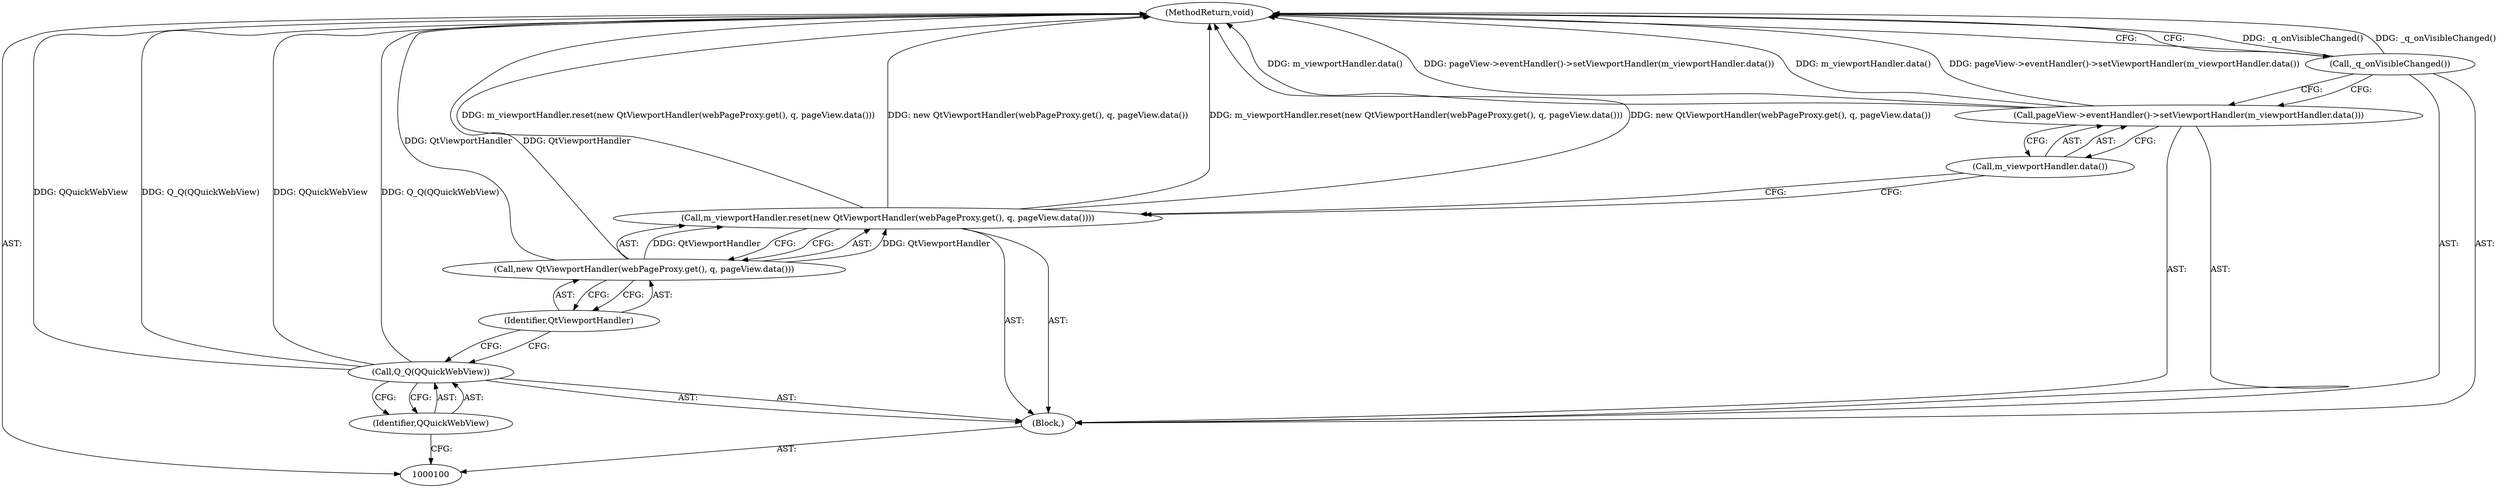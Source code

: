 digraph "1_Chrome_89e4098439f73cb5c16996511cbfdb171a26e173" {
"1000110" [label="(MethodReturn,void)"];
"1000101" [label="(Block,)"];
"1000102" [label="(Call,Q_Q(QQuickWebView))"];
"1000103" [label="(Identifier,QQuickWebView)"];
"1000105" [label="(Call,new QtViewportHandler(webPageProxy.get(), q, pageView.data()))"];
"1000106" [label="(Identifier,QtViewportHandler)"];
"1000104" [label="(Call,m_viewportHandler.reset(new QtViewportHandler(webPageProxy.get(), q, pageView.data())))"];
"1000107" [label="(Call,pageView->eventHandler()->setViewportHandler(m_viewportHandler.data()))"];
"1000108" [label="(Call,m_viewportHandler.data())"];
"1000109" [label="(Call,_q_onVisibleChanged())"];
"1000110" -> "1000100"  [label="AST: "];
"1000110" -> "1000109"  [label="CFG: "];
"1000107" -> "1000110"  [label="DDG: m_viewportHandler.data()"];
"1000107" -> "1000110"  [label="DDG: pageView->eventHandler()->setViewportHandler(m_viewportHandler.data())"];
"1000104" -> "1000110"  [label="DDG: m_viewportHandler.reset(new QtViewportHandler(webPageProxy.get(), q, pageView.data()))"];
"1000104" -> "1000110"  [label="DDG: new QtViewportHandler(webPageProxy.get(), q, pageView.data())"];
"1000102" -> "1000110"  [label="DDG: QQuickWebView"];
"1000102" -> "1000110"  [label="DDG: Q_Q(QQuickWebView)"];
"1000105" -> "1000110"  [label="DDG: QtViewportHandler"];
"1000109" -> "1000110"  [label="DDG: _q_onVisibleChanged()"];
"1000101" -> "1000100"  [label="AST: "];
"1000102" -> "1000101"  [label="AST: "];
"1000104" -> "1000101"  [label="AST: "];
"1000107" -> "1000101"  [label="AST: "];
"1000109" -> "1000101"  [label="AST: "];
"1000102" -> "1000101"  [label="AST: "];
"1000102" -> "1000103"  [label="CFG: "];
"1000103" -> "1000102"  [label="AST: "];
"1000106" -> "1000102"  [label="CFG: "];
"1000102" -> "1000110"  [label="DDG: QQuickWebView"];
"1000102" -> "1000110"  [label="DDG: Q_Q(QQuickWebView)"];
"1000103" -> "1000102"  [label="AST: "];
"1000103" -> "1000100"  [label="CFG: "];
"1000102" -> "1000103"  [label="CFG: "];
"1000105" -> "1000104"  [label="AST: "];
"1000105" -> "1000106"  [label="CFG: "];
"1000106" -> "1000105"  [label="AST: "];
"1000104" -> "1000105"  [label="CFG: "];
"1000105" -> "1000110"  [label="DDG: QtViewportHandler"];
"1000105" -> "1000104"  [label="DDG: QtViewportHandler"];
"1000106" -> "1000105"  [label="AST: "];
"1000106" -> "1000102"  [label="CFG: "];
"1000105" -> "1000106"  [label="CFG: "];
"1000104" -> "1000101"  [label="AST: "];
"1000104" -> "1000105"  [label="CFG: "];
"1000105" -> "1000104"  [label="AST: "];
"1000108" -> "1000104"  [label="CFG: "];
"1000104" -> "1000110"  [label="DDG: m_viewportHandler.reset(new QtViewportHandler(webPageProxy.get(), q, pageView.data()))"];
"1000104" -> "1000110"  [label="DDG: new QtViewportHandler(webPageProxy.get(), q, pageView.data())"];
"1000105" -> "1000104"  [label="DDG: QtViewportHandler"];
"1000107" -> "1000101"  [label="AST: "];
"1000107" -> "1000108"  [label="CFG: "];
"1000108" -> "1000107"  [label="AST: "];
"1000109" -> "1000107"  [label="CFG: "];
"1000107" -> "1000110"  [label="DDG: m_viewportHandler.data()"];
"1000107" -> "1000110"  [label="DDG: pageView->eventHandler()->setViewportHandler(m_viewportHandler.data())"];
"1000108" -> "1000107"  [label="AST: "];
"1000108" -> "1000104"  [label="CFG: "];
"1000107" -> "1000108"  [label="CFG: "];
"1000109" -> "1000101"  [label="AST: "];
"1000109" -> "1000107"  [label="CFG: "];
"1000110" -> "1000109"  [label="CFG: "];
"1000109" -> "1000110"  [label="DDG: _q_onVisibleChanged()"];
}
